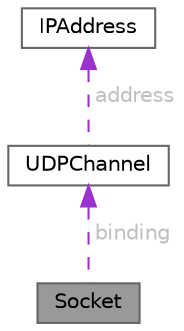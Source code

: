 digraph "Socket"
{
 // LATEX_PDF_SIZE
  bgcolor="transparent";
  edge [fontname=Helvetica,fontsize=10,labelfontname=Helvetica,labelfontsize=10];
  node [fontname=Helvetica,fontsize=10,shape=box,height=0.2,width=0.4];
  Node1 [id="Node000001",label="Socket",height=0.2,width=0.4,color="gray40", fillcolor="grey60", style="filled", fontcolor="black",tooltip=" "];
  Node2 -> Node1 [id="edge1_Node000001_Node000002",dir="back",color="darkorchid3",style="dashed",tooltip=" ",label=" binding",fontcolor="grey" ];
  Node2 [id="Node000002",label="UDPChannel",height=0.2,width=0.4,color="gray40", fillcolor="white", style="filled",URL="$struct_u_d_p_channel.html",tooltip=" "];
  Node3 -> Node2 [id="edge2_Node000002_Node000003",dir="back",color="darkorchid3",style="dashed",tooltip=" ",label=" address",fontcolor="grey" ];
  Node3 [id="Node000003",label="IPAddress",height=0.2,width=0.4,color="gray40", fillcolor="white", style="filled",URL="$struct_i_p_address.html",tooltip=" "];
}
